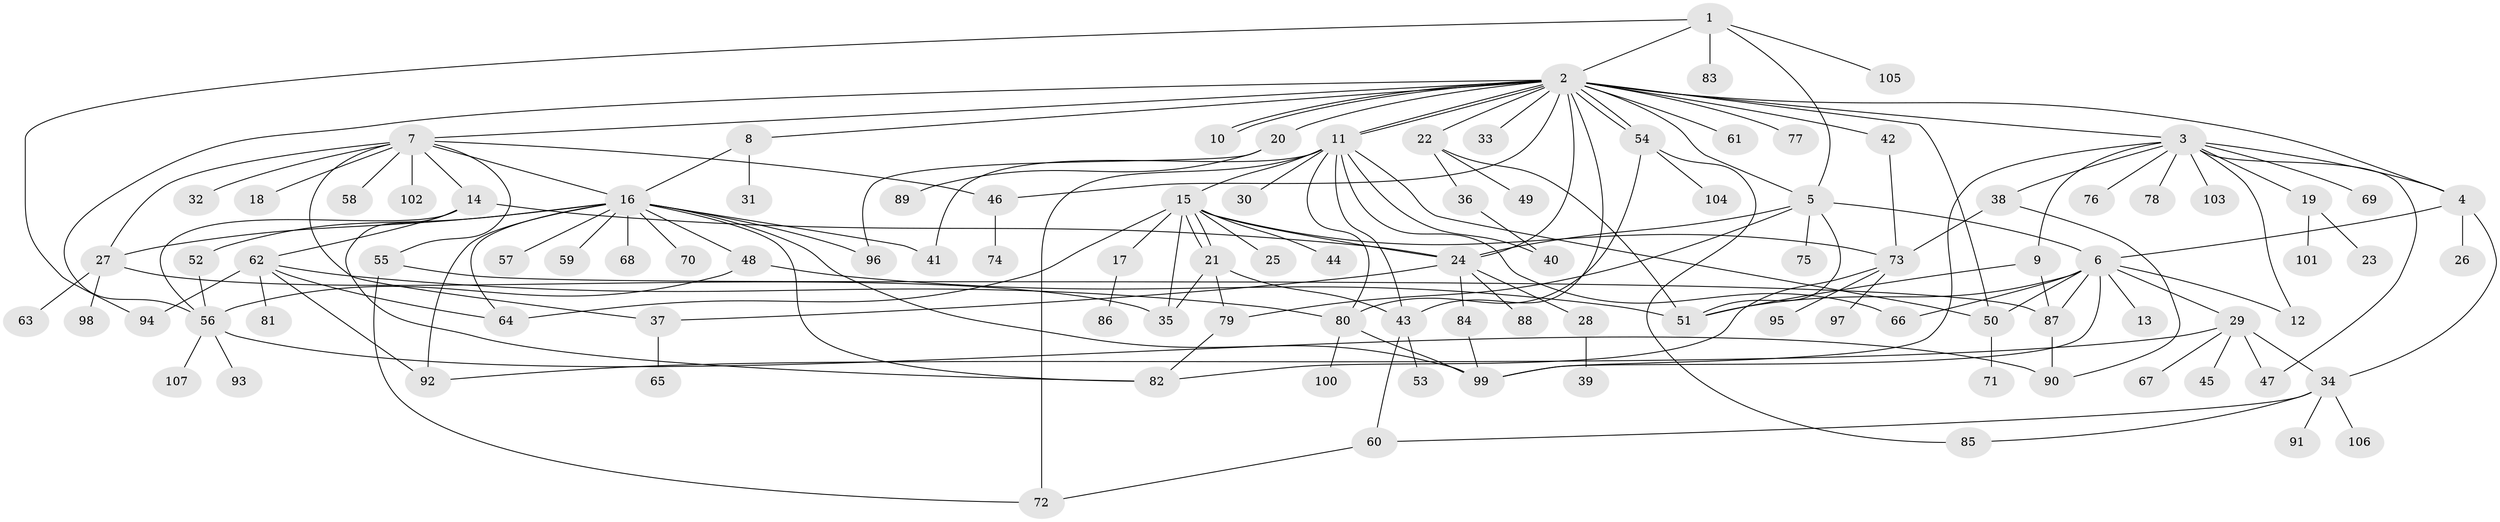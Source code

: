 // coarse degree distribution, {4: 0.07317073170731707, 24: 0.012195121951219513, 13: 0.012195121951219513, 8: 0.04878048780487805, 12: 0.012195121951219513, 11: 0.012195121951219513, 2: 0.14634146341463414, 10: 0.024390243902439025, 1: 0.47560975609756095, 9: 0.024390243902439025, 17: 0.012195121951219513, 3: 0.10975609756097561, 6: 0.024390243902439025, 5: 0.012195121951219513}
// Generated by graph-tools (version 1.1) at 2025/51/02/27/25 19:51:54]
// undirected, 107 vertices, 165 edges
graph export_dot {
graph [start="1"]
  node [color=gray90,style=filled];
  1;
  2;
  3;
  4;
  5;
  6;
  7;
  8;
  9;
  10;
  11;
  12;
  13;
  14;
  15;
  16;
  17;
  18;
  19;
  20;
  21;
  22;
  23;
  24;
  25;
  26;
  27;
  28;
  29;
  30;
  31;
  32;
  33;
  34;
  35;
  36;
  37;
  38;
  39;
  40;
  41;
  42;
  43;
  44;
  45;
  46;
  47;
  48;
  49;
  50;
  51;
  52;
  53;
  54;
  55;
  56;
  57;
  58;
  59;
  60;
  61;
  62;
  63;
  64;
  65;
  66;
  67;
  68;
  69;
  70;
  71;
  72;
  73;
  74;
  75;
  76;
  77;
  78;
  79;
  80;
  81;
  82;
  83;
  84;
  85;
  86;
  87;
  88;
  89;
  90;
  91;
  92;
  93;
  94;
  95;
  96;
  97;
  98;
  99;
  100;
  101;
  102;
  103;
  104;
  105;
  106;
  107;
  1 -- 2;
  1 -- 5;
  1 -- 83;
  1 -- 94;
  1 -- 105;
  2 -- 3;
  2 -- 4;
  2 -- 5;
  2 -- 7;
  2 -- 8;
  2 -- 10;
  2 -- 10;
  2 -- 11;
  2 -- 11;
  2 -- 20;
  2 -- 22;
  2 -- 24;
  2 -- 33;
  2 -- 42;
  2 -- 43;
  2 -- 46;
  2 -- 50;
  2 -- 54;
  2 -- 54;
  2 -- 56;
  2 -- 61;
  2 -- 77;
  3 -- 4;
  3 -- 9;
  3 -- 12;
  3 -- 19;
  3 -- 38;
  3 -- 47;
  3 -- 69;
  3 -- 76;
  3 -- 78;
  3 -- 99;
  3 -- 103;
  4 -- 6;
  4 -- 26;
  4 -- 34;
  5 -- 6;
  5 -- 24;
  5 -- 51;
  5 -- 75;
  5 -- 79;
  6 -- 12;
  6 -- 13;
  6 -- 29;
  6 -- 50;
  6 -- 51;
  6 -- 66;
  6 -- 87;
  6 -- 99;
  7 -- 14;
  7 -- 16;
  7 -- 18;
  7 -- 27;
  7 -- 32;
  7 -- 37;
  7 -- 46;
  7 -- 55;
  7 -- 58;
  7 -- 102;
  8 -- 16;
  8 -- 31;
  9 -- 51;
  9 -- 87;
  11 -- 15;
  11 -- 30;
  11 -- 40;
  11 -- 41;
  11 -- 43;
  11 -- 50;
  11 -- 66;
  11 -- 72;
  11 -- 80;
  14 -- 24;
  14 -- 56;
  14 -- 62;
  14 -- 82;
  15 -- 17;
  15 -- 21;
  15 -- 21;
  15 -- 24;
  15 -- 25;
  15 -- 35;
  15 -- 44;
  15 -- 64;
  15 -- 73;
  16 -- 27;
  16 -- 41;
  16 -- 48;
  16 -- 52;
  16 -- 57;
  16 -- 59;
  16 -- 64;
  16 -- 68;
  16 -- 70;
  16 -- 82;
  16 -- 92;
  16 -- 96;
  16 -- 99;
  17 -- 86;
  19 -- 23;
  19 -- 101;
  20 -- 89;
  20 -- 96;
  21 -- 35;
  21 -- 43;
  21 -- 79;
  22 -- 36;
  22 -- 49;
  22 -- 51;
  24 -- 28;
  24 -- 37;
  24 -- 84;
  24 -- 88;
  27 -- 35;
  27 -- 63;
  27 -- 98;
  28 -- 39;
  29 -- 34;
  29 -- 45;
  29 -- 47;
  29 -- 67;
  29 -- 92;
  34 -- 60;
  34 -- 85;
  34 -- 91;
  34 -- 106;
  36 -- 40;
  37 -- 65;
  38 -- 73;
  38 -- 90;
  42 -- 73;
  43 -- 53;
  43 -- 60;
  46 -- 74;
  48 -- 51;
  48 -- 56;
  50 -- 71;
  52 -- 56;
  54 -- 80;
  54 -- 85;
  54 -- 104;
  55 -- 72;
  55 -- 87;
  56 -- 90;
  56 -- 93;
  56 -- 107;
  60 -- 72;
  62 -- 64;
  62 -- 80;
  62 -- 81;
  62 -- 92;
  62 -- 94;
  73 -- 82;
  73 -- 95;
  73 -- 97;
  79 -- 82;
  80 -- 99;
  80 -- 100;
  84 -- 99;
  87 -- 90;
}
